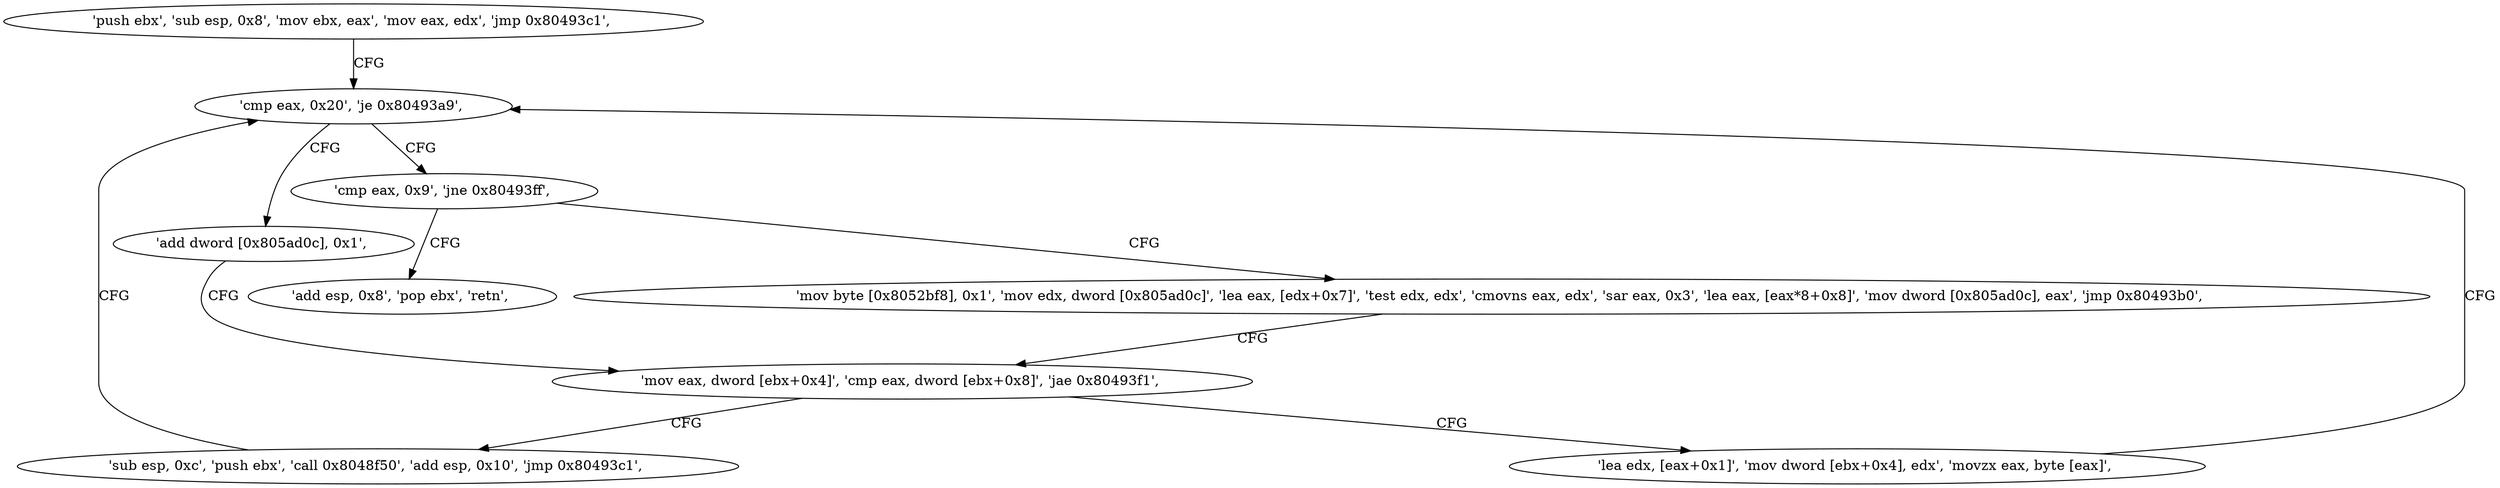 digraph "func" {
"134517663" [label = "'push ebx', 'sub esp, 0x8', 'mov ebx, eax', 'mov eax, edx', 'jmp 0x80493c1', " ]
"134517697" [label = "'cmp eax, 0x20', 'je 0x80493a9', " ]
"134517673" [label = "'add dword [0x805ad0c], 0x1', " ]
"134517702" [label = "'cmp eax, 0x9', 'jne 0x80493ff', " ]
"134517680" [label = "'mov eax, dword [ebx+0x4]', 'cmp eax, dword [ebx+0x8]', 'jae 0x80493f1', " ]
"134517759" [label = "'add esp, 0x8', 'pop ebx', 'retn', " ]
"134517707" [label = "'mov byte [0x8052bf8], 0x1', 'mov edx, dword [0x805ad0c]', 'lea eax, [edx+0x7]', 'test edx, edx', 'cmovns eax, edx', 'sar eax, 0x3', 'lea eax, [eax*8+0x8]', 'mov dword [0x805ad0c], eax', 'jmp 0x80493b0', " ]
"134517745" [label = "'sub esp, 0xc', 'push ebx', 'call 0x8048f50', 'add esp, 0x10', 'jmp 0x80493c1', " ]
"134517688" [label = "'lea edx, [eax+0x1]', 'mov dword [ebx+0x4], edx', 'movzx eax, byte [eax]', " ]
"134517663" -> "134517697" [ label = "CFG" ]
"134517697" -> "134517673" [ label = "CFG" ]
"134517697" -> "134517702" [ label = "CFG" ]
"134517673" -> "134517680" [ label = "CFG" ]
"134517702" -> "134517759" [ label = "CFG" ]
"134517702" -> "134517707" [ label = "CFG" ]
"134517680" -> "134517745" [ label = "CFG" ]
"134517680" -> "134517688" [ label = "CFG" ]
"134517707" -> "134517680" [ label = "CFG" ]
"134517745" -> "134517697" [ label = "CFG" ]
"134517688" -> "134517697" [ label = "CFG" ]
}
